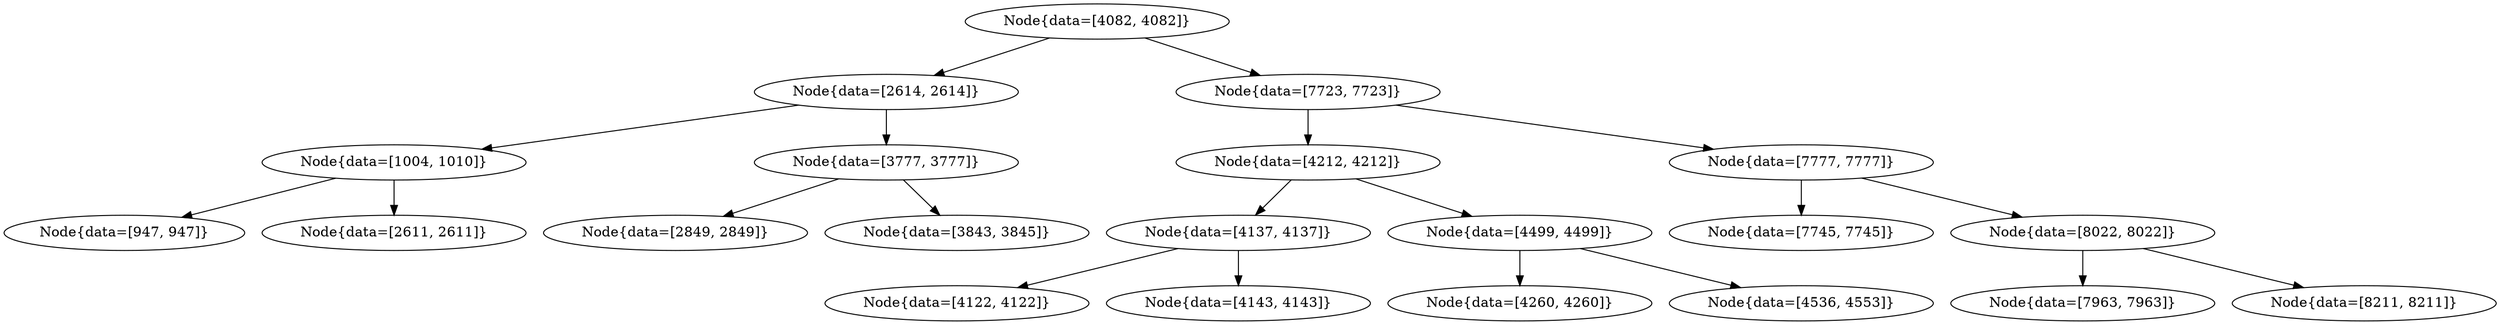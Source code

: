 digraph G{
1104302735 [label="Node{data=[4082, 4082]}"]
1104302735 -> 2071636726
2071636726 [label="Node{data=[2614, 2614]}"]
2071636726 -> 1870661954
1870661954 [label="Node{data=[1004, 1010]}"]
1870661954 -> 1657769946
1657769946 [label="Node{data=[947, 947]}"]
1870661954 -> 836431654
836431654 [label="Node{data=[2611, 2611]}"]
2071636726 -> 525983473
525983473 [label="Node{data=[3777, 3777]}"]
525983473 -> 1887182401
1887182401 [label="Node{data=[2849, 2849]}"]
525983473 -> 1859387083
1859387083 [label="Node{data=[3843, 3845]}"]
1104302735 -> 144084968
144084968 [label="Node{data=[7723, 7723]}"]
144084968 -> 1500079709
1500079709 [label="Node{data=[4212, 4212]}"]
1500079709 -> 1232594215
1232594215 [label="Node{data=[4137, 4137]}"]
1232594215 -> 950234980
950234980 [label="Node{data=[4122, 4122]}"]
1232594215 -> 74866263
74866263 [label="Node{data=[4143, 4143]}"]
1500079709 -> 381655818
381655818 [label="Node{data=[4499, 4499]}"]
381655818 -> 1612126759
1612126759 [label="Node{data=[4260, 4260]}"]
381655818 -> 1131188494
1131188494 [label="Node{data=[4536, 4553]}"]
144084968 -> 1977547730
1977547730 [label="Node{data=[7777, 7777]}"]
1977547730 -> 525556136
525556136 [label="Node{data=[7745, 7745]}"]
1977547730 -> 1204661831
1204661831 [label="Node{data=[8022, 8022]}"]
1204661831 -> 1611576145
1611576145 [label="Node{data=[7963, 7963]}"]
1204661831 -> 1653392617
1653392617 [label="Node{data=[8211, 8211]}"]
}